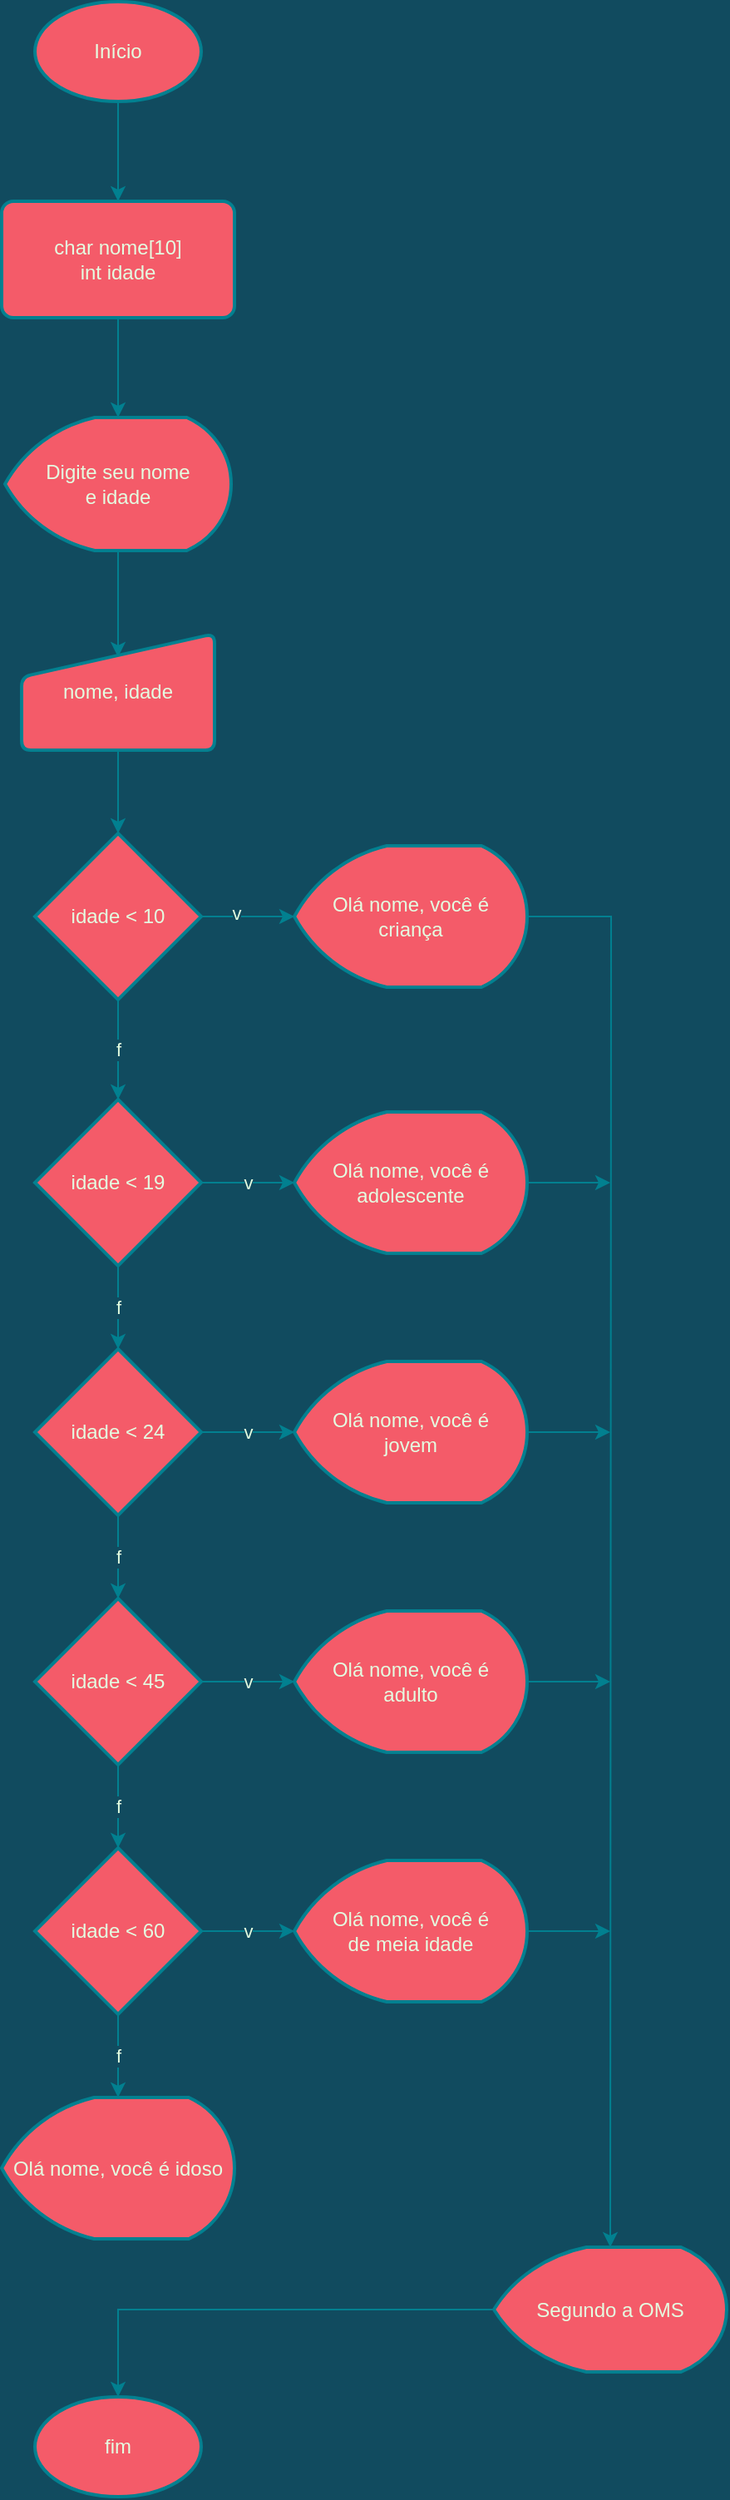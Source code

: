 <mxfile version="20.2.2" type="device"><diagram id="9UHTZcSFUuaCVgKGUTZe" name="Página-1"><mxGraphModel dx="5688" dy="3048" grid="1" gridSize="10" guides="1" tooltips="1" connect="1" arrows="1" fold="1" page="1" pageScale="1" pageWidth="827" pageHeight="1169" background="#114B5F" math="0" shadow="0"><root><mxCell id="0"/><mxCell id="1" parent="0"/><mxCell id="c--f7FsfqSdGIN_mTnc7-8" style="edgeStyle=orthogonalEdgeStyle;rounded=0;orthogonalLoop=1;jettySize=auto;html=1;entryX=0.5;entryY=0;entryDx=0;entryDy=0;labelBackgroundColor=#114B5F;strokeColor=#028090;fontColor=#E4FDE1;" edge="1" parent="1" source="c--f7FsfqSdGIN_mTnc7-2" target="c--f7FsfqSdGIN_mTnc7-3"><mxGeometry relative="1" as="geometry"/></mxCell><mxCell id="c--f7FsfqSdGIN_mTnc7-2" value="Início" style="strokeWidth=2;html=1;shape=mxgraph.flowchart.start_1;whiteSpace=wrap;fillColor=#F45B69;strokeColor=#028090;fontColor=#E4FDE1;" vertex="1" parent="1"><mxGeometry x="210" y="10" width="100" height="60" as="geometry"/></mxCell><mxCell id="c--f7FsfqSdGIN_mTnc7-9" style="edgeStyle=orthogonalEdgeStyle;rounded=0;orthogonalLoop=1;jettySize=auto;html=1;entryX=0.5;entryY=0;entryDx=0;entryDy=0;entryPerimeter=0;labelBackgroundColor=#114B5F;strokeColor=#028090;fontColor=#E4FDE1;" edge="1" parent="1" source="c--f7FsfqSdGIN_mTnc7-3" target="c--f7FsfqSdGIN_mTnc7-4"><mxGeometry relative="1" as="geometry"/></mxCell><mxCell id="c--f7FsfqSdGIN_mTnc7-3" value="char nome[10]&lt;br&gt;int idade" style="rounded=1;whiteSpace=wrap;html=1;absoluteArcSize=1;arcSize=14;strokeWidth=2;fillColor=#F45B69;strokeColor=#028090;fontColor=#E4FDE1;" vertex="1" parent="1"><mxGeometry x="190" y="130" width="140" height="70" as="geometry"/></mxCell><mxCell id="c--f7FsfqSdGIN_mTnc7-43" style="edgeStyle=orthogonalEdgeStyle;rounded=0;orthogonalLoop=1;jettySize=auto;html=1;entryX=0.5;entryY=0.2;entryDx=0;entryDy=0;entryPerimeter=0;labelBackgroundColor=#114B5F;strokeColor=#028090;fontColor=#E4FDE1;" edge="1" parent="1" source="c--f7FsfqSdGIN_mTnc7-4" target="c--f7FsfqSdGIN_mTnc7-5"><mxGeometry relative="1" as="geometry"/></mxCell><mxCell id="c--f7FsfqSdGIN_mTnc7-4" value="Digite seu nome&lt;br&gt;e idade" style="strokeWidth=2;html=1;shape=mxgraph.flowchart.display;whiteSpace=wrap;fillColor=#F45B69;strokeColor=#028090;fontColor=#E4FDE1;" vertex="1" parent="1"><mxGeometry x="192" y="260" width="136" height="80" as="geometry"/></mxCell><mxCell id="c--f7FsfqSdGIN_mTnc7-11" style="edgeStyle=orthogonalEdgeStyle;rounded=0;orthogonalLoop=1;jettySize=auto;html=1;entryX=0.5;entryY=0;entryDx=0;entryDy=0;entryPerimeter=0;labelBackgroundColor=#114B5F;strokeColor=#028090;fontColor=#E4FDE1;" edge="1" parent="1" source="c--f7FsfqSdGIN_mTnc7-5" target="c--f7FsfqSdGIN_mTnc7-6"><mxGeometry relative="1" as="geometry"/></mxCell><mxCell id="c--f7FsfqSdGIN_mTnc7-5" value="nome, idade" style="html=1;strokeWidth=2;shape=manualInput;whiteSpace=wrap;rounded=1;size=26;arcSize=11;fillColor=#F45B69;strokeColor=#028090;fontColor=#E4FDE1;" vertex="1" parent="1"><mxGeometry x="202" y="390" width="116" height="70" as="geometry"/></mxCell><mxCell id="c--f7FsfqSdGIN_mTnc7-12" style="edgeStyle=orthogonalEdgeStyle;rounded=0;orthogonalLoop=1;jettySize=auto;html=1;entryX=0;entryY=0.5;entryDx=0;entryDy=0;entryPerimeter=0;labelBackgroundColor=#114B5F;strokeColor=#028090;fontColor=#E4FDE1;" edge="1" parent="1" source="c--f7FsfqSdGIN_mTnc7-6" target="c--f7FsfqSdGIN_mTnc7-7"><mxGeometry relative="1" as="geometry"/></mxCell><mxCell id="c--f7FsfqSdGIN_mTnc7-44" value="v" style="edgeLabel;html=1;align=center;verticalAlign=middle;resizable=0;points=[];labelBackgroundColor=#114B5F;fontColor=#E4FDE1;" vertex="1" connectable="0" parent="c--f7FsfqSdGIN_mTnc7-12"><mxGeometry x="-0.26" y="2" relative="1" as="geometry"><mxPoint as="offset"/></mxGeometry></mxCell><mxCell id="c--f7FsfqSdGIN_mTnc7-32" value="f" style="edgeStyle=orthogonalEdgeStyle;rounded=0;orthogonalLoop=1;jettySize=auto;html=1;entryX=0.5;entryY=0;entryDx=0;entryDy=0;entryPerimeter=0;labelBackgroundColor=#114B5F;strokeColor=#028090;fontColor=#E4FDE1;" edge="1" parent="1" source="c--f7FsfqSdGIN_mTnc7-6" target="c--f7FsfqSdGIN_mTnc7-14"><mxGeometry relative="1" as="geometry"/></mxCell><mxCell id="c--f7FsfqSdGIN_mTnc7-6" value="idade &amp;lt; 10" style="strokeWidth=2;html=1;shape=mxgraph.flowchart.decision;whiteSpace=wrap;fillColor=#F45B69;strokeColor=#028090;fontColor=#E4FDE1;" vertex="1" parent="1"><mxGeometry x="210" y="510" width="100" height="100" as="geometry"/></mxCell><mxCell id="c--f7FsfqSdGIN_mTnc7-35" style="edgeStyle=orthogonalEdgeStyle;rounded=0;orthogonalLoop=1;jettySize=auto;html=1;labelBackgroundColor=#114B5F;strokeColor=#028090;fontColor=#E4FDE1;" edge="1" parent="1" source="c--f7FsfqSdGIN_mTnc7-7"><mxGeometry relative="1" as="geometry"><mxPoint x="556" y="1360" as="targetPoint"/></mxGeometry></mxCell><mxCell id="c--f7FsfqSdGIN_mTnc7-7" value="Olá nome, você é &lt;br&gt;criança" style="strokeWidth=2;html=1;shape=mxgraph.flowchart.display;whiteSpace=wrap;fillColor=#F45B69;strokeColor=#028090;fontColor=#E4FDE1;" vertex="1" parent="1"><mxGeometry x="366" y="517.5" width="140" height="85" as="geometry"/></mxCell><mxCell id="c--f7FsfqSdGIN_mTnc7-13" value="v" style="edgeStyle=orthogonalEdgeStyle;rounded=0;orthogonalLoop=1;jettySize=auto;html=1;entryX=0;entryY=0.5;entryDx=0;entryDy=0;entryPerimeter=0;labelBackgroundColor=#114B5F;strokeColor=#028090;fontColor=#E4FDE1;" edge="1" source="c--f7FsfqSdGIN_mTnc7-14" target="c--f7FsfqSdGIN_mTnc7-15" parent="1"><mxGeometry relative="1" as="geometry"/></mxCell><mxCell id="c--f7FsfqSdGIN_mTnc7-31" value="f" style="edgeStyle=orthogonalEdgeStyle;rounded=0;orthogonalLoop=1;jettySize=auto;html=1;labelBackgroundColor=#114B5F;strokeColor=#028090;fontColor=#E4FDE1;" edge="1" parent="1" source="c--f7FsfqSdGIN_mTnc7-14" target="c--f7FsfqSdGIN_mTnc7-17"><mxGeometry relative="1" as="geometry"/></mxCell><mxCell id="c--f7FsfqSdGIN_mTnc7-14" value="idade &amp;lt; 19" style="strokeWidth=2;html=1;shape=mxgraph.flowchart.decision;whiteSpace=wrap;fillColor=#F45B69;strokeColor=#028090;fontColor=#E4FDE1;" vertex="1" parent="1"><mxGeometry x="210" y="670" width="100" height="100" as="geometry"/></mxCell><mxCell id="c--f7FsfqSdGIN_mTnc7-36" style="edgeStyle=orthogonalEdgeStyle;rounded=0;orthogonalLoop=1;jettySize=auto;html=1;labelBackgroundColor=#114B5F;strokeColor=#028090;fontColor=#E4FDE1;" edge="1" parent="1" source="c--f7FsfqSdGIN_mTnc7-15"><mxGeometry relative="1" as="geometry"><mxPoint x="556" y="720" as="targetPoint"/></mxGeometry></mxCell><mxCell id="c--f7FsfqSdGIN_mTnc7-15" value="Olá nome, você é &lt;br&gt;adolescente" style="strokeWidth=2;html=1;shape=mxgraph.flowchart.display;whiteSpace=wrap;fillColor=#F45B69;strokeColor=#028090;fontColor=#E4FDE1;" vertex="1" parent="1"><mxGeometry x="366" y="677.5" width="140" height="85" as="geometry"/></mxCell><mxCell id="c--f7FsfqSdGIN_mTnc7-16" value="v" style="edgeStyle=orthogonalEdgeStyle;rounded=0;orthogonalLoop=1;jettySize=auto;html=1;entryX=0;entryY=0.5;entryDx=0;entryDy=0;entryPerimeter=0;labelBackgroundColor=#114B5F;strokeColor=#028090;fontColor=#E4FDE1;" edge="1" source="c--f7FsfqSdGIN_mTnc7-17" target="c--f7FsfqSdGIN_mTnc7-18" parent="1"><mxGeometry relative="1" as="geometry"/></mxCell><mxCell id="c--f7FsfqSdGIN_mTnc7-30" value="f" style="edgeStyle=orthogonalEdgeStyle;rounded=0;orthogonalLoop=1;jettySize=auto;html=1;entryX=0.5;entryY=0;entryDx=0;entryDy=0;entryPerimeter=0;labelBackgroundColor=#114B5F;strokeColor=#028090;fontColor=#E4FDE1;" edge="1" parent="1" source="c--f7FsfqSdGIN_mTnc7-17" target="c--f7FsfqSdGIN_mTnc7-20"><mxGeometry relative="1" as="geometry"><mxPoint x="260" y="960" as="targetPoint"/></mxGeometry></mxCell><mxCell id="c--f7FsfqSdGIN_mTnc7-17" value="idade &amp;lt; 24" style="strokeWidth=2;html=1;shape=mxgraph.flowchart.decision;whiteSpace=wrap;fillColor=#F45B69;strokeColor=#028090;fontColor=#E4FDE1;" vertex="1" parent="1"><mxGeometry x="210" y="820" width="100" height="100" as="geometry"/></mxCell><mxCell id="c--f7FsfqSdGIN_mTnc7-37" style="edgeStyle=orthogonalEdgeStyle;rounded=0;orthogonalLoop=1;jettySize=auto;html=1;labelBackgroundColor=#114B5F;strokeColor=#028090;fontColor=#E4FDE1;" edge="1" parent="1" source="c--f7FsfqSdGIN_mTnc7-18"><mxGeometry relative="1" as="geometry"><mxPoint x="556" y="870" as="targetPoint"/></mxGeometry></mxCell><mxCell id="c--f7FsfqSdGIN_mTnc7-18" value="Olá nome, você é &lt;br&gt;jovem" style="strokeWidth=2;html=1;shape=mxgraph.flowchart.display;whiteSpace=wrap;fillColor=#F45B69;strokeColor=#028090;fontColor=#E4FDE1;" vertex="1" parent="1"><mxGeometry x="366" y="827.5" width="140" height="85" as="geometry"/></mxCell><mxCell id="c--f7FsfqSdGIN_mTnc7-19" value="v" style="edgeStyle=orthogonalEdgeStyle;rounded=0;orthogonalLoop=1;jettySize=auto;html=1;entryX=0;entryY=0.5;entryDx=0;entryDy=0;entryPerimeter=0;labelBackgroundColor=#114B5F;strokeColor=#028090;fontColor=#E4FDE1;" edge="1" source="c--f7FsfqSdGIN_mTnc7-20" target="c--f7FsfqSdGIN_mTnc7-21" parent="1"><mxGeometry relative="1" as="geometry"/></mxCell><mxCell id="c--f7FsfqSdGIN_mTnc7-29" value="f" style="edgeStyle=orthogonalEdgeStyle;rounded=0;orthogonalLoop=1;jettySize=auto;html=1;entryX=0.5;entryY=0;entryDx=0;entryDy=0;entryPerimeter=0;labelBackgroundColor=#114B5F;strokeColor=#028090;fontColor=#E4FDE1;" edge="1" parent="1" source="c--f7FsfqSdGIN_mTnc7-20" target="c--f7FsfqSdGIN_mTnc7-23"><mxGeometry relative="1" as="geometry"/></mxCell><mxCell id="c--f7FsfqSdGIN_mTnc7-20" value="idade &amp;lt; 45" style="strokeWidth=2;html=1;shape=mxgraph.flowchart.decision;whiteSpace=wrap;fillColor=#F45B69;strokeColor=#028090;fontColor=#E4FDE1;" vertex="1" parent="1"><mxGeometry x="210" y="970" width="100" height="100" as="geometry"/></mxCell><mxCell id="c--f7FsfqSdGIN_mTnc7-38" style="edgeStyle=orthogonalEdgeStyle;rounded=0;orthogonalLoop=1;jettySize=auto;html=1;labelBackgroundColor=#114B5F;strokeColor=#028090;fontColor=#E4FDE1;" edge="1" parent="1" source="c--f7FsfqSdGIN_mTnc7-21"><mxGeometry relative="1" as="geometry"><mxPoint x="556" y="1020" as="targetPoint"/></mxGeometry></mxCell><mxCell id="c--f7FsfqSdGIN_mTnc7-21" value="Olá nome, você é &lt;br&gt;adulto" style="strokeWidth=2;html=1;shape=mxgraph.flowchart.display;whiteSpace=wrap;fillColor=#F45B69;strokeColor=#028090;fontColor=#E4FDE1;" vertex="1" parent="1"><mxGeometry x="366" y="977.5" width="140" height="85" as="geometry"/></mxCell><mxCell id="c--f7FsfqSdGIN_mTnc7-22" value="v" style="edgeStyle=orthogonalEdgeStyle;rounded=0;orthogonalLoop=1;jettySize=auto;html=1;entryX=0;entryY=0.5;entryDx=0;entryDy=0;entryPerimeter=0;labelBackgroundColor=#114B5F;strokeColor=#028090;fontColor=#E4FDE1;" edge="1" source="c--f7FsfqSdGIN_mTnc7-23" target="c--f7FsfqSdGIN_mTnc7-24" parent="1"><mxGeometry relative="1" as="geometry"/></mxCell><mxCell id="c--f7FsfqSdGIN_mTnc7-40" value="f" style="edgeStyle=orthogonalEdgeStyle;rounded=0;orthogonalLoop=1;jettySize=auto;html=1;entryX=0.5;entryY=0;entryDx=0;entryDy=0;entryPerimeter=0;labelBackgroundColor=#114B5F;strokeColor=#028090;fontColor=#E4FDE1;" edge="1" parent="1" source="c--f7FsfqSdGIN_mTnc7-23" target="c--f7FsfqSdGIN_mTnc7-33"><mxGeometry relative="1" as="geometry"/></mxCell><mxCell id="c--f7FsfqSdGIN_mTnc7-23" value="idade &amp;lt; 60" style="strokeWidth=2;html=1;shape=mxgraph.flowchart.decision;whiteSpace=wrap;fillColor=#F45B69;strokeColor=#028090;fontColor=#E4FDE1;" vertex="1" parent="1"><mxGeometry x="210" y="1120" width="100" height="100" as="geometry"/></mxCell><mxCell id="c--f7FsfqSdGIN_mTnc7-39" style="edgeStyle=orthogonalEdgeStyle;rounded=0;orthogonalLoop=1;jettySize=auto;html=1;labelBackgroundColor=#114B5F;strokeColor=#028090;fontColor=#E4FDE1;" edge="1" parent="1" source="c--f7FsfqSdGIN_mTnc7-24"><mxGeometry relative="1" as="geometry"><mxPoint x="556" y="1170" as="targetPoint"/></mxGeometry></mxCell><mxCell id="c--f7FsfqSdGIN_mTnc7-24" value="Olá nome, você é &lt;br&gt;de meia idade" style="strokeWidth=2;html=1;shape=mxgraph.flowchart.display;whiteSpace=wrap;fillColor=#F45B69;strokeColor=#028090;fontColor=#E4FDE1;" vertex="1" parent="1"><mxGeometry x="366" y="1127.5" width="140" height="85" as="geometry"/></mxCell><mxCell id="c--f7FsfqSdGIN_mTnc7-33" value="Olá nome, você é idoso" style="strokeWidth=2;html=1;shape=mxgraph.flowchart.display;whiteSpace=wrap;fillColor=#F45B69;strokeColor=#028090;fontColor=#E4FDE1;" vertex="1" parent="1"><mxGeometry x="190" y="1270" width="140" height="85" as="geometry"/></mxCell><mxCell id="c--f7FsfqSdGIN_mTnc7-42" style="edgeStyle=orthogonalEdgeStyle;rounded=0;orthogonalLoop=1;jettySize=auto;html=1;entryX=0.5;entryY=0;entryDx=0;entryDy=0;entryPerimeter=0;labelBackgroundColor=#114B5F;strokeColor=#028090;fontColor=#E4FDE1;" edge="1" parent="1" source="c--f7FsfqSdGIN_mTnc7-34" target="c--f7FsfqSdGIN_mTnc7-41"><mxGeometry relative="1" as="geometry"/></mxCell><mxCell id="c--f7FsfqSdGIN_mTnc7-34" value="Segundo a OMS" style="strokeWidth=2;html=1;shape=mxgraph.flowchart.display;whiteSpace=wrap;fillColor=#F45B69;strokeColor=#028090;fontColor=#E4FDE1;" vertex="1" parent="1"><mxGeometry x="486" y="1360" width="140" height="75" as="geometry"/></mxCell><mxCell id="c--f7FsfqSdGIN_mTnc7-41" value="fim" style="strokeWidth=2;html=1;shape=mxgraph.flowchart.start_1;whiteSpace=wrap;fillColor=#F45B69;strokeColor=#028090;fontColor=#E4FDE1;" vertex="1" parent="1"><mxGeometry x="210" y="1450" width="100" height="60" as="geometry"/></mxCell></root></mxGraphModel></diagram></mxfile>
